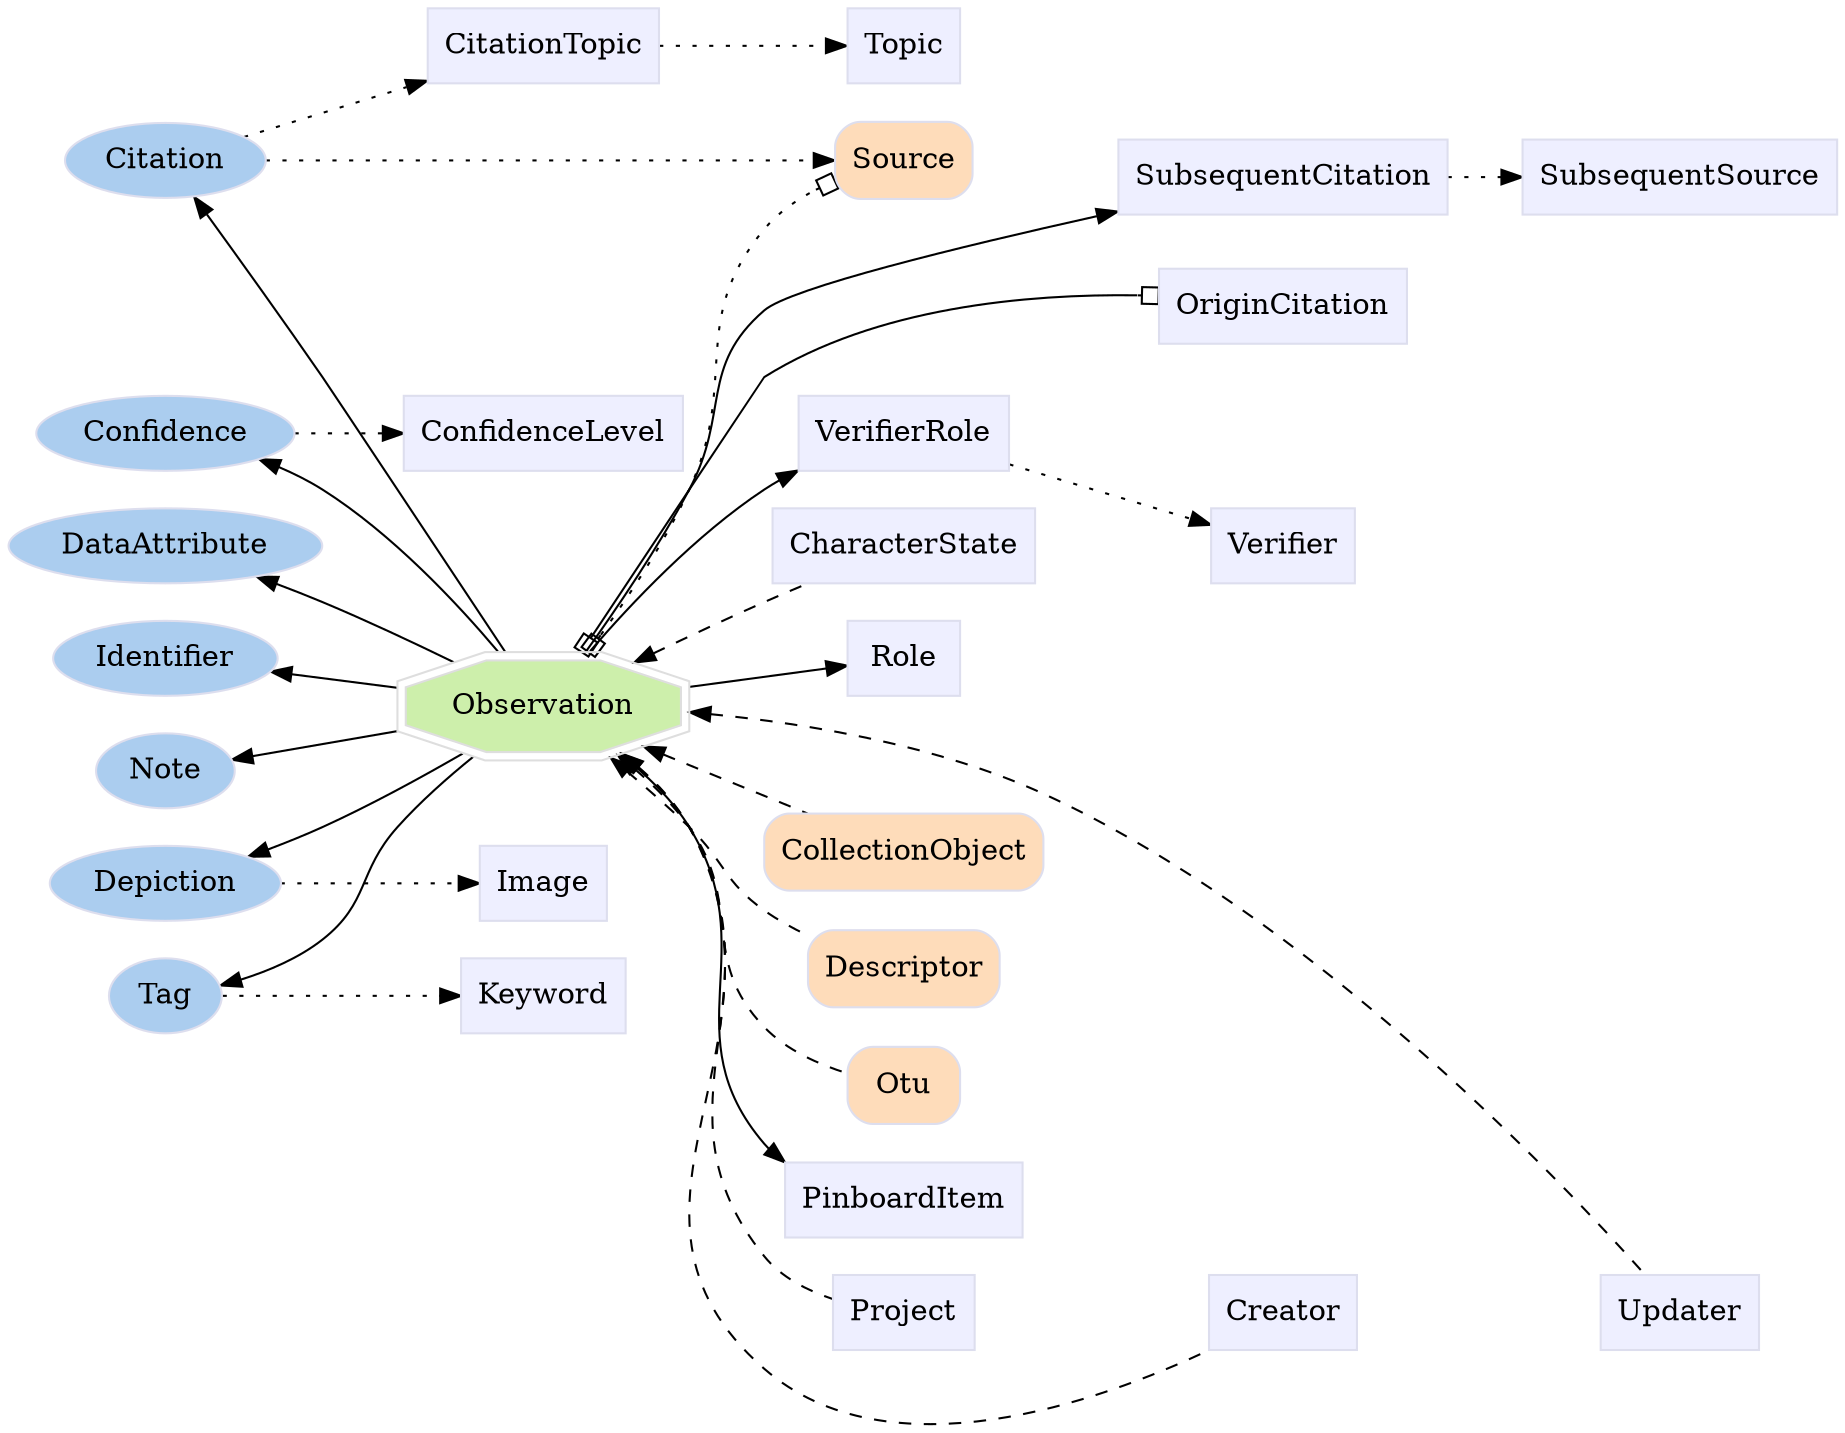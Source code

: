 digraph Observation {
	graph [bb="0,0,734.07,672.41",
		label="",
		outputorder=edgesfirst,
		rankdir=LR
	];
	node [label="\N"];
	subgraph annotator_cluster {
		graph [rank=min];
		Citation	[color="#dddeee",
			fillcolor="#abcdef",
			group=annotator,
			height=0.5,
			href="/develop/Data/models.html#citation",
			label=Citation,
			pos="59.145,599.41",
			shape=oval,
			style=filled,
			target=_top,
			width=1.0832];
		Confidence	[color="#dddeee",
			fillcolor="#abcdef",
			group=annotator,
			height=0.5,
			href="/develop/Data/models.html#confidence",
			label=Confidence,
			pos="59.145,470.41",
			shape=oval,
			style=filled,
			target=_top,
			width=1.4082];
		DataAttribute	[color="#dddeee",
			fillcolor="#abcdef",
			group=annotator,
			height=0.5,
			href="/develop/Data/models.html#data-attribute",
			label=DataAttribute,
			pos="59.145,416.41",
			shape=oval,
			style=filled,
			target=_top,
			width=1.6429];
		Depiction	[color="#dddeee",
			fillcolor="#abcdef",
			group=annotator,
			height=0.5,
			href="/develop/Data/models.html#depiction",
			label=Depiction,
			pos="59.145,254.41",
			shape=oval,
			style=filled,
			target=_top,
			width=1.2638];
		Identifier	[color="#dddeee",
			fillcolor="#abcdef",
			group=annotator,
			height=0.5,
			href="/develop/Data/models.html#identifier",
			label=Identifier,
			pos="59.145,362.41",
			shape=oval,
			style=filled,
			target=_top,
			width=1.1916];
		Tag	[color="#dddeee",
			fillcolor="#abcdef",
			group=annotator,
			height=0.5,
			href="/develop/Data/models.html#tag",
			label=Tag,
			pos="59.145,200.41",
			shape=oval,
			style=filled,
			target=_top,
			width=0.75];
		Note	[color="#dddeee",
			fillcolor="#abcdef",
			group=annotator,
			height=0.5,
			href="/develop/Data/models.html#note",
			label=Note,
			pos="59.145,308.41",
			shape=oval,
			style=filled,
			target=_top,
			width=0.77632];
	}
	subgraph core {
		Observation	[color="#dedede",
			fillcolor="#cdefab",
			group=target,
			height=0.61111,
			href="/develop/Data/models.html#observation",
			label=Observation,
			pos="216.68,337.41",
			shape=doubleoctagon,
			style=filled,
			target=_top,
			width=1.7331];
		Source	[color="#dddeee",
			fillcolor="#fedcba",
			group=core,
			height=0.51389,
			href="/develop/Data/models.html#source",
			label=Source,
			pos="369.57,599.41",
			shape=Mrecord,
			style=filled,
			target=_top,
			width=0.75];
		CollectionObject	[color="#dddeee",
			fillcolor="#fedcba",
			group=core,
			height=0.51389,
			href="/develop/Data/models.html#collection-object",
			label=CollectionObject,
			pos="369.57,267.41",
			shape=Mrecord,
			style=filled,
			target=_top,
			width=1.5139];
		Descriptor	[color="#dddeee",
			fillcolor="#fedcba",
			group=core,
			height=0.51389,
			href="/develop/Data/models.html#descriptor",
			label=Descriptor,
			pos="369.57,212.41",
			shape=Mrecord,
			style=filled,
			target=_top,
			width=1.0278];
		Otu	[color="#dddeee",
			fillcolor="#fedcba",
			group=core,
			height=0.51389,
			href="/develop/Data/models.html#otu",
			label=Otu,
			pos="369.57,157.41",
			shape=Mrecord,
			style=filled,
			target=_top,
			width=0.75];
	}
	subgraph supporting {
		CitationTopic	[color="#dddeee",
			fillcolor="#eeefff",
			group=supporting,
			height=0.5,
			href="/develop/Data/models.html#citation-topic",
			label=CitationTopic,
			pos="216.68,654.41",
			shape=box,
			style=filled,
			target=_top,
			width=1.2778];
		ConfidenceLevel	[color="#dddeee",
			fillcolor="#eeefff",
			group=supporting,
			height=0.5,
			href="/develop/Data/models.html#confidence-level",
			label=ConfidenceLevel,
			pos="216.68,470.41",
			shape=box,
			style=filled,
			target=_top,
			width=1.5139];
		Image	[color="#dddeee",
			fillcolor="#eeefff",
			group=supporting,
			height=0.5,
			href="/develop/Data/models.html#image",
			label=Image,
			pos="216.68,254.41",
			shape=box,
			style=filled,
			target=_top,
			width=0.75];
		Keyword	[color="#dddeee",
			fillcolor="#eeefff",
			group=supporting,
			height=0.5,
			href="/develop/Data/models.html#keyword",
			label=Keyword,
			pos="216.68,200.41",
			shape=box,
			style=filled,
			target=_top,
			width=0.93056];
		PinboardItem	[color="#dddeee",
			fillcolor="#eeefff",
			group=supporting,
			height=0.5,
			href="/develop/Data/models.html#pinboard-item",
			label=PinboardItem,
			pos="369.57,102.41",
			shape=box,
			style=filled,
			target=_top,
			width=1.2639];
		Role	[color="#dddeee",
			fillcolor="#eeefff",
			group=supporting,
			height=0.5,
			href="/develop/Data/models.html#role",
			label=Role,
			pos="369.57,360.41",
			shape=box,
			style=filled,
			target=_top,
			width=0.75];
		SubsequentCitation	[color="#dddeee",
			fillcolor="#eeefff",
			group=supporting,
			height=0.5,
			href="/develop/Data/models.html#subsequent-citation",
			label=SubsequentCitation,
			pos="521.07,591.41",
			shape=box,
			style=filled,
			target=_top,
			width=1.6944];
		SubsequentSource	[color="#dddeee",
			fillcolor="#eeefff",
			group=supporting,
			height=0.5,
			href="/develop/Data/models.html#subsequent-source",
			label=SubsequentSource,
			pos="676.07,591.41",
			shape=box,
			style=filled,
			target=_top,
			width=1.6111];
		Topic	[color="#dddeee",
			fillcolor="#eeefff",
			group=supporting,
			height=0.5,
			href="/develop/Data/models.html#topic",
			label=Topic,
			pos="369.57,654.41",
			shape=box,
			style=filled,
			target=_top,
			width=0.75];
		VerifierRole	[color="#dddeee",
			fillcolor="#eeefff",
			group=supporting,
			height=0.5,
			href="/develop/Data/models.html#verifier-role",
			label=VerifierRole,
			pos="369.57,468.41",
			shape=box,
			style=filled,
			target=_top,
			width=1.1528];
		Verifier	[color="#dddeee",
			fillcolor="#eeefff",
			group=supporting,
			height=0.5,
			href="/develop/Data/models.html#verifier",
			label=Verifier,
			pos="521.07,418.41",
			shape=box,
			style=filled,
			target=_top,
			width=0.79167];
		CharacterState	[color="#dddeee",
			fillcolor="#eeefff",
			group=supporting,
			height=0.5,
			href="/develop/Data/models.html#character-state",
			label=CharacterState,
			pos="369.57,414.41",
			shape=box,
			style=filled,
			target=_top,
			width=1.3333];
		Creator	[color="#dddeee",
			fillcolor="#eeefff",
			group=supporting,
			height=0.5,
			href="/develop/Data/models.html#creator",
			label=Creator,
			pos="521.07,48.413",
			shape=box,
			style=filled,
			target=_top,
			width=0.79167];
		Project	[color="#dddeee",
			fillcolor="#eeefff",
			group=supporting,
			height=0.5,
			href="/develop/Data/models.html#project",
			label=Project,
			pos="369.57,48.413",
			shape=box,
			style=filled,
			target=_top,
			width=0.76389];
		Updater	[color="#dddeee",
			fillcolor="#eeefff",
			group=supporting,
			height=0.5,
			href="/develop/Data/models.html#updater",
			label=Updater,
			pos="676.07,48.413",
			shape=box,
			style=filled,
			target=_top,
			width=0.83333];
		OriginCitation	[color="#dddeee",
			fillcolor="#eeefff",
			group=supporting,
			height=0.5,
			href="/develop/Data/models.html#origin-citation",
			label=OriginCitation,
			pos="521.07,522.41",
			shape=box,
			style=filled,
			target=_top,
			width=1.3194];
	}
	Citation -> Source	[pos="e,342.23,599.41 98.273,599.41 158.05,599.41 273.07,599.41 331.93,599.41",
		style=dotted];
	Citation -> CitationTopic	[pos="e,170.66,638.49 90.503,610.15 110.55,617.24 137.39,626.73 161.08,635.11",
		style=dotted];
	Confidence -> ConfidenceLevel	[pos="e,161.95,470.41 110.21,470.41 123.38,470.41 137.76,470.41 151.55,470.41",
		style=dotted];
	Depiction -> Image	[pos="e,189.58,254.41 104.71,254.41 128.43,254.41 157.21,254.41 179.52,254.41",
		style=dotted];
	Tag -> Keyword	[pos="e,183.07,200.41 86.178,200.41 109.8,200.41 145.06,200.41 172.84,200.41",
		style=dotted];
	Observation -> Citation	[pos="e,70.591,581.82 202.48,359.64 173.94,407.72 106.58,521.2 75.879,572.91"];
	Observation -> Confidence	[pos="e,94.307,457.27 199.48,359.7 181.67,382.97 151.18,419.37 118.29,443.41 113.74,446.74 108.72,449.8 103.58,452.58"];
	Observation -> DataAttribute	[pos="e,92.895,401.59 181.22,356.42 162.69,366.48 139.39,378.89 118.29,389.41 113.06,392.02 107.52,394.7 102.03,397.3"];
	Observation -> Depiction	[pos="e,89.966,267.66 183.17,317.77 164.42,306.68 140.28,292.81 118.29,281.41 112.18,278.25 105.63,275.04 99.214,271.98"];
	Observation -> Identifier	[pos="e,99.393,356.1 154.34,347.27 139.45,349.67 123.73,352.19 109.48,354.48"];
	Observation -> Tag	[pos="e,83.925,208.04 189.56,316.09 178.12,306.14 164.91,293.78 154.29,281.41 135.5,259.53 140.19,246.19 118.29,227.41 110.97,221.14 101.94,\
216.01 93.201,211.99"];
	Observation -> Note	[pos="e,86.178,313.27 156.25,326.33 136,322.56 114,318.45 96.156,315.13"];
	Observation -> Source	[arrowhead=obox,
		arrowtail=obox,
		dir=both,
		pos="s,232.74,359.74 e,342.49,588.33 238.27,368.37 251.3,388.98 267.76,417.02 279.07,443.41 301.5,495.77 280.53,521.12 315.07,566.41 \
320.05,572.94 326.72,578.48 333.66,583.05",
		style=dotted];
	Observation -> CollectionObject	[dir=back,
		pos="s,255.76,319.75 265.05,315.44 285.86,305.78 309.99,294.59 329.72,285.44",
		style=dashed];
	Observation -> Descriptor	[dir=back,
		pos="s,242.82,315.74 250.54,308.8 259.97,300.22 270.13,290.64 279.07,281.41 296.18,263.76 295.72,254.58 315.07,239.41 320.39,235.24 326.46,\
231.45 332.55,228.11",
		style=dashed];
	Observation -> Otu	[dir=back,
		pos="s,245.84,316.65 253.53,309.94 262.77,301.56 272.07,291.78 279.07,281.41 304.78,243.29 284.42,218.7 315.07,184.41 322.42,176.19 332.85,\
170.15 342.56,165.89",
		style=dashed];
	Observation -> PinboardItem	[pos="e,324.34,120.47 246.95,316.89 258.55,307.35 271.02,295.09 279.07,281.41 314.28,221.58 272.07,183.92 315.07,129.41 315.65,128.68 \
316.25,127.97 316.88,127.27"];
	Observation -> Role	[pos="e,342.24,356.4 279.05,346.77 297.12,349.52 316.31,352.45 332.27,354.88"];
	Observation -> SubsequentCitation	[pos="e,459.83,577.5 231.56,359.77 244.5,380.96 264,413.86 279.07,443.41 296.97,478.51 285.82,498.02 315.07,524.41 335.34,542.71 399.05,\
561.9 450.13,575.04"];
	Observation -> VerifierRole	[pos="e,328.76,450.32 234.45,359.47 252.51,382.13 282.99,417.39 315.07,441.41 316.66,442.61 318.32,443.77 320.01,444.91"];
	Observation -> CharacterState	[dir=back,
		pos="s,253.27,355.76 262.21,360.35 278.79,368.88 297.78,378.61 315.07,387.41 320.73,390.29 326.72,393.33 332.58,396.29",
		style=dashed];
	Observation -> Creator	[dir=back,
		pos="s,247.6,317.25 255.32,310.63 264.48,302.3 273.3,292.38 279.07,281.41 306.23,229.8 271.09,59.725 315.07,21.413 364.87,-21.972 448.99,\
10.957 492.36,32.912",
		style=dashed];
	Observation -> Project	[dir=back,
		pos="s,247.35,317.12 255.06,310.49 264.22,302.16 273.1,292.28 279.07,281.41 323.8,199.94 259.7,150.06 315.07,75.413 321.7,66.472 332.14,\
60.288 342.04,56.119",
		style=dashed];
	Observation -> Updater	[dir=back,
		pos="s,279.02,333.74 289.03,332.57 330.44,327.37 382.46,316.63 424.07,294.41 534.68,235.36 629.45,112.6 662.53,66.461",
		style=dashed];
	Observation -> OriginCitation	[arrowhead=obox,
		arrowtail=obox,
		dir=both,
		pos="s,230.7,359.65 e,473.45,527.15 235.86,368.41 262.31,413.28 308.92,491.43 315.07,495.41 359,523.86 419.4,528.66 463.24,527.53"];
	Source -> SubsequentCitation	[pos="e,459.9,594.63 396.61,598.02 411.43,597.23 430.78,596.19 449.74,595.18",
		style=invis];
	Source -> OriginCitation	[pos="e,485.08,540.43 396.61,586 418.44,574.76 450.09,558.46 475.88,545.17",
		style=invis];
	CitationTopic -> Topic	[pos="e,342.2,654.41 262.95,654.41 285.08,654.41 311.36,654.41 332.17,654.41",
		style=dotted];
	Role -> Verifier	[pos="e,492.56,407.74 396.61,370.52 420.53,379.79 456.23,393.64 483.1,404.07",
		style=invis];
	SubsequentCitation -> SubsequentSource	[pos="e,617.71,591.41 582.1,591.41 590.43,591.41 599.04,591.41 607.5,591.41",
		style=dotted];
	VerifierRole -> Verifier	[pos="e,492.5,427.63 411.42,454.75 433.76,447.28 461.23,438.09 482.96,430.83",
		style=dotted];
	Creator -> Updater	[pos="e,646.01,48.413 549.78,48.413 573.8,48.413 608.84,48.413 635.76,48.413",
		style=invis];
	Project -> Creator	[pos="e,492.56,48.413 397.3,48.413 421.02,48.413 455.94,48.413 482.48,48.413",
		style=invis];
}
